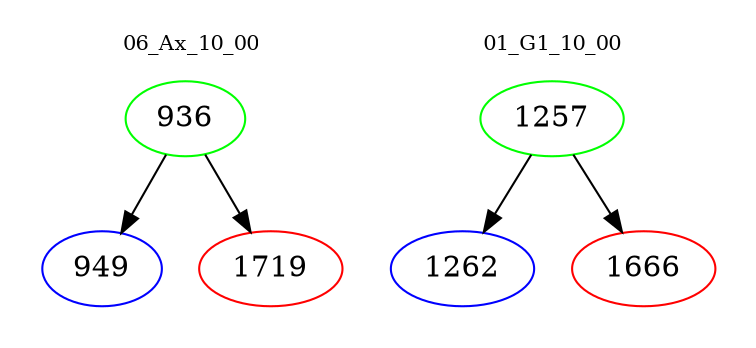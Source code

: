digraph{
subgraph cluster_0 {
color = white
label = "06_Ax_10_00";
fontsize=10;
T0_936 [label="936", color="green"]
T0_936 -> T0_949 [color="black"]
T0_949 [label="949", color="blue"]
T0_936 -> T0_1719 [color="black"]
T0_1719 [label="1719", color="red"]
}
subgraph cluster_1 {
color = white
label = "01_G1_10_00";
fontsize=10;
T1_1257 [label="1257", color="green"]
T1_1257 -> T1_1262 [color="black"]
T1_1262 [label="1262", color="blue"]
T1_1257 -> T1_1666 [color="black"]
T1_1666 [label="1666", color="red"]
}
}
